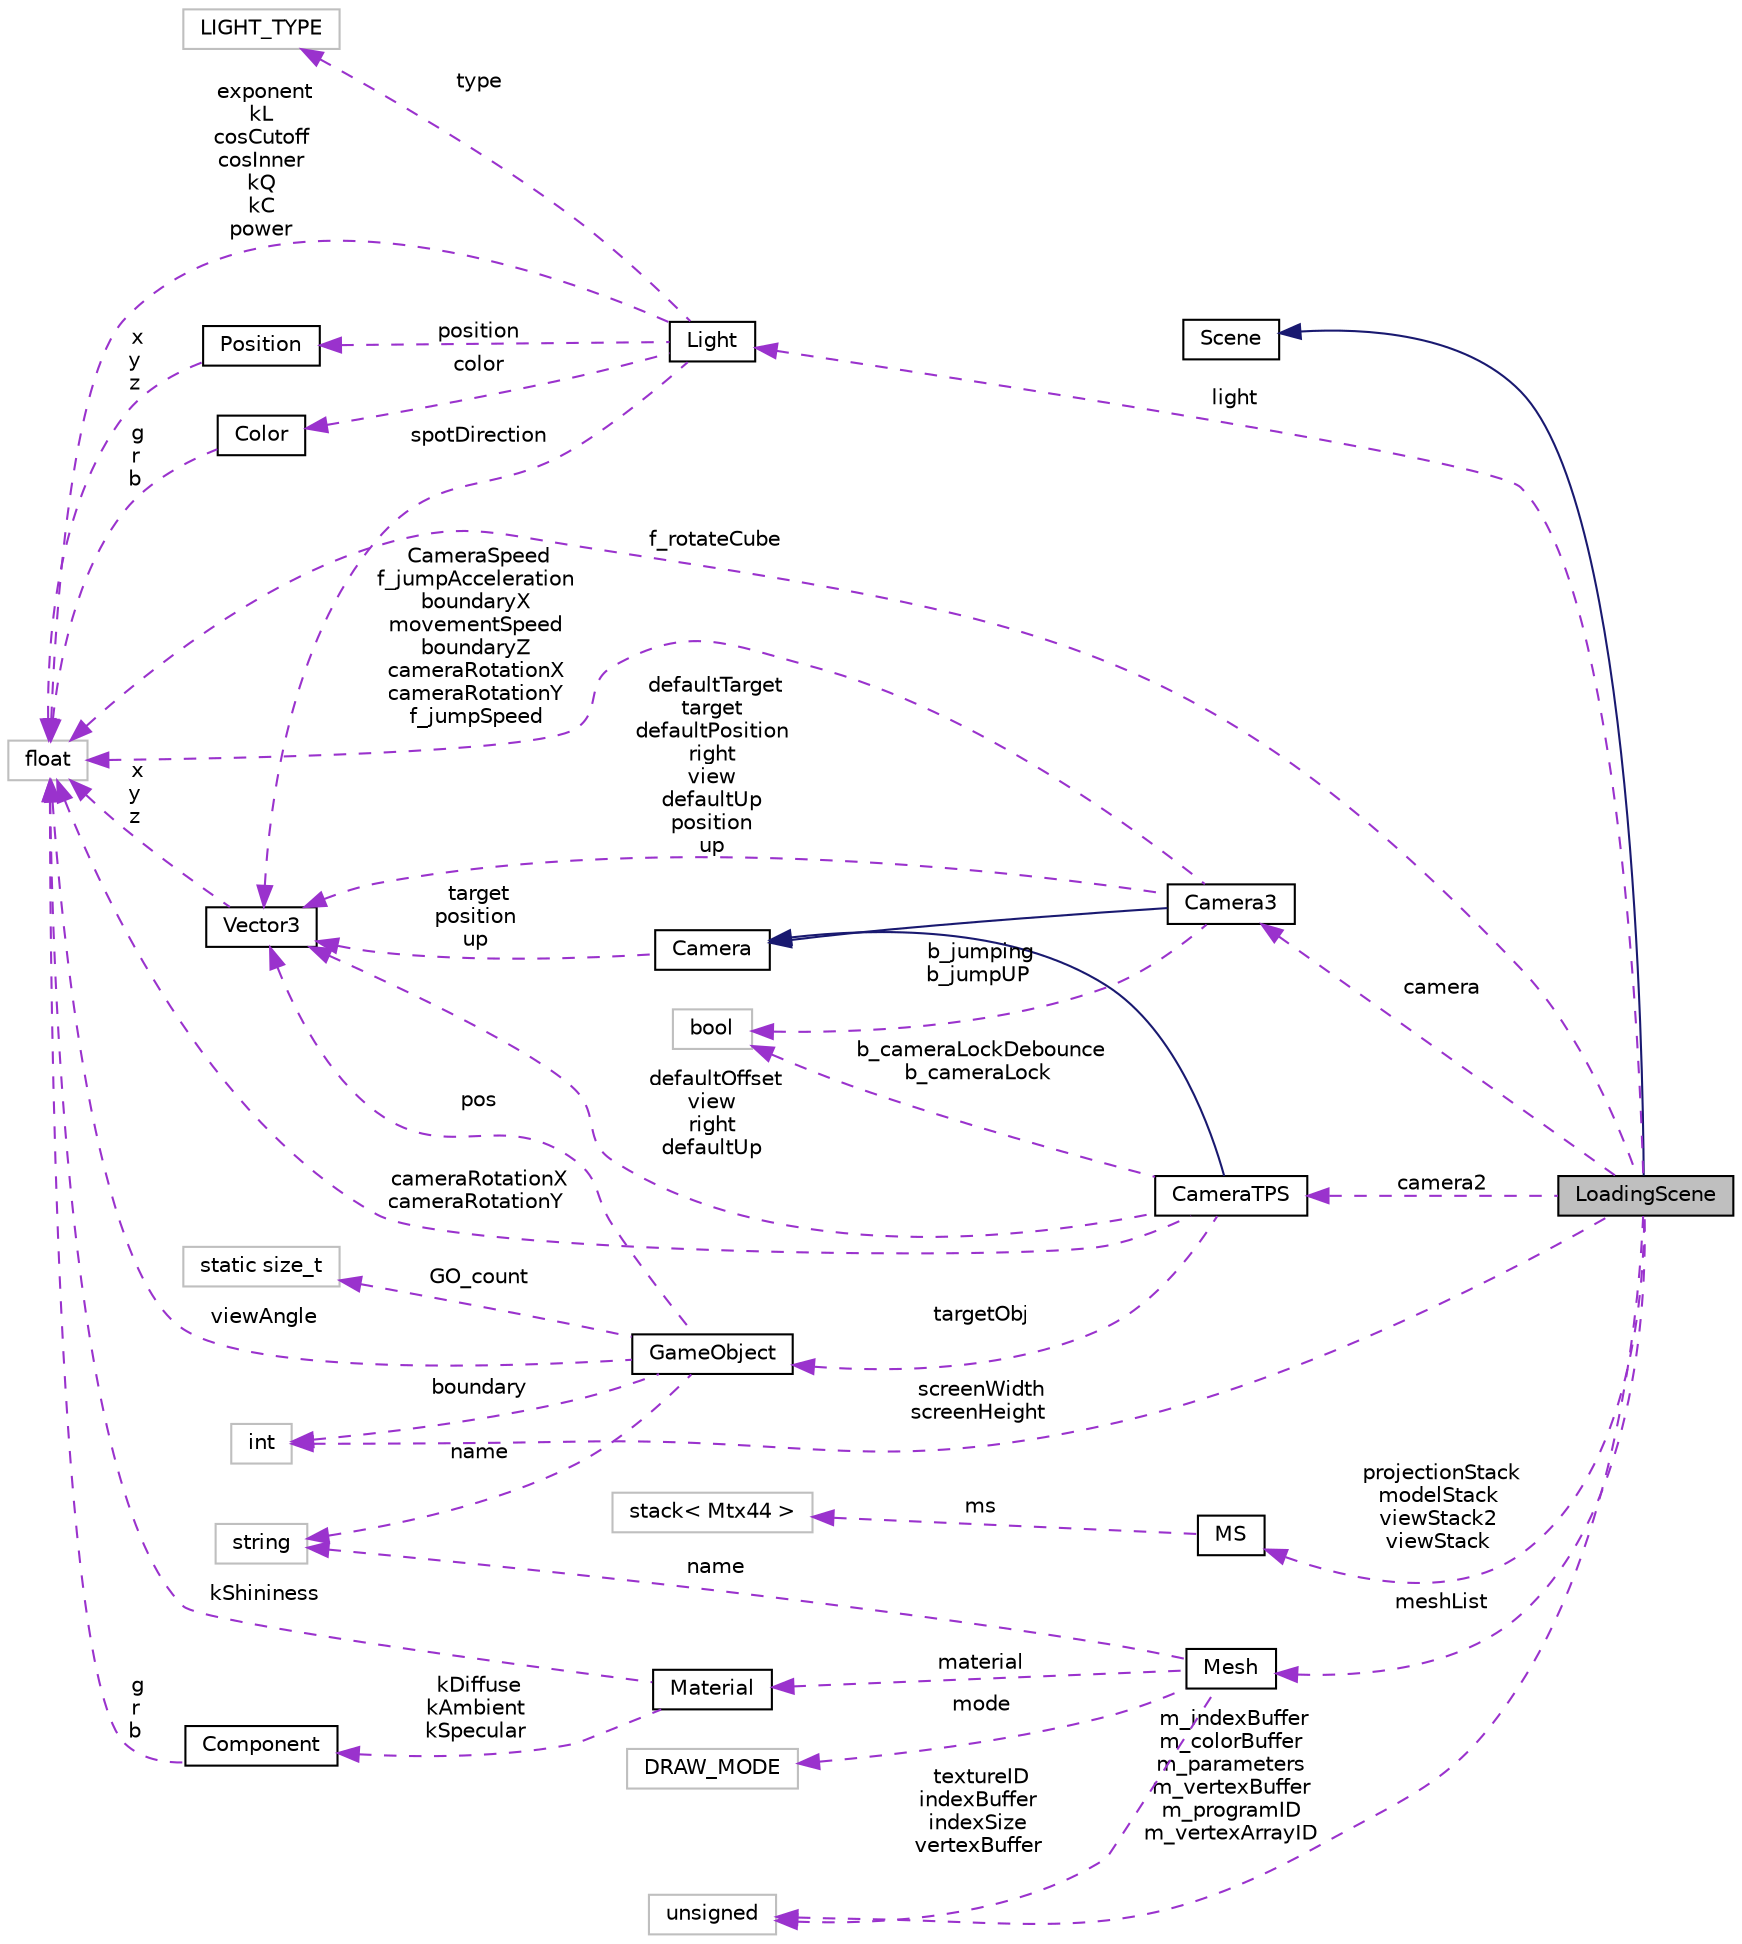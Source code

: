 digraph "LoadingScene"
{
  bgcolor="transparent";
  edge [fontname="Helvetica",fontsize="10",labelfontname="Helvetica",labelfontsize="10"];
  node [fontname="Helvetica",fontsize="10",shape=record];
  rankdir="LR";
  Node1 [label="LoadingScene",height=0.2,width=0.4,color="black", fillcolor="grey75", style="filled", fontcolor="black"];
  Node2 -> Node1 [dir="back",color="midnightblue",fontsize="10",style="solid",fontname="Helvetica"];
  Node2 [label="Scene",height=0.2,width=0.4,color="black",URL="$classScene.html",tooltip="Class for Scene /*. "];
  Node3 -> Node1 [dir="back",color="darkorchid3",fontsize="10",style="dashed",label=" light" ,fontname="Helvetica"];
  Node3 [label="Light",height=0.2,width=0.4,color="black",URL="$structLight.html",tooltip="Struct for Light /*. "];
  Node4 -> Node3 [dir="back",color="darkorchid3",fontsize="10",style="dashed",label=" type" ,fontname="Helvetica"];
  Node4 [label="LIGHT_TYPE",height=0.2,width=0.4,color="grey75"];
  Node5 -> Node3 [dir="back",color="darkorchid3",fontsize="10",style="dashed",label=" exponent\nkL\ncosCutoff\ncosInner\nkQ\nkC\npower" ,fontname="Helvetica"];
  Node5 [label="float",height=0.2,width=0.4,color="grey75"];
  Node6 -> Node3 [dir="back",color="darkorchid3",fontsize="10",style="dashed",label=" spotDirection" ,fontname="Helvetica"];
  Node6 [label="Vector3",height=0.2,width=0.4,color="black",URL="$structVector3.html",tooltip="Defines a 3D vector and its methods. "];
  Node5 -> Node6 [dir="back",color="darkorchid3",fontsize="10",style="dashed",label=" x\ny\nz" ,fontname="Helvetica"];
  Node7 -> Node3 [dir="back",color="darkorchid3",fontsize="10",style="dashed",label=" position" ,fontname="Helvetica"];
  Node7 [label="Position",height=0.2,width=0.4,color="black",URL="$structPosition.html",tooltip="Struct for the Position /*. "];
  Node5 -> Node7 [dir="back",color="darkorchid3",fontsize="10",style="dashed",label=" x\ny\nz" ,fontname="Helvetica"];
  Node8 -> Node3 [dir="back",color="darkorchid3",fontsize="10",style="dashed",label=" color" ,fontname="Helvetica"];
  Node8 [label="Color",height=0.2,width=0.4,color="black",URL="$structColor.html",tooltip="Struct for the colors /*. "];
  Node5 -> Node8 [dir="back",color="darkorchid3",fontsize="10",style="dashed",label=" g\nr\nb" ,fontname="Helvetica"];
  Node9 -> Node1 [dir="back",color="darkorchid3",fontsize="10",style="dashed",label=" camera" ,fontname="Helvetica"];
  Node9 [label="Camera3",height=0.2,width=0.4,color="black",URL="$classCamera3.html",tooltip="Class for the third type of camera (Inheriting from Camera) /*. "];
  Node10 -> Node9 [dir="back",color="midnightblue",fontsize="10",style="solid",fontname="Helvetica"];
  Node10 [label="Camera",height=0.2,width=0.4,color="black",URL="$classCamera.html",tooltip="Class for the first type of camera /*. "];
  Node6 -> Node10 [dir="back",color="darkorchid3",fontsize="10",style="dashed",label=" target\nposition\nup" ,fontname="Helvetica"];
  Node5 -> Node9 [dir="back",color="darkorchid3",fontsize="10",style="dashed",label=" CameraSpeed\nf_jumpAcceleration\nboundaryX\nmovementSpeed\nboundaryZ\ncameraRotationX\ncameraRotationY\nf_jumpSpeed" ,fontname="Helvetica"];
  Node6 -> Node9 [dir="back",color="darkorchid3",fontsize="10",style="dashed",label=" defaultTarget\ntarget\ndefaultPosition\nright\nview\ndefaultUp\nposition\nup" ,fontname="Helvetica"];
  Node11 -> Node9 [dir="back",color="darkorchid3",fontsize="10",style="dashed",label=" b_jumping\nb_jumpUP" ,fontname="Helvetica"];
  Node11 [label="bool",height=0.2,width=0.4,color="grey75"];
  Node12 -> Node1 [dir="back",color="darkorchid3",fontsize="10",style="dashed",label=" camera2" ,fontname="Helvetica"];
  Node12 [label="CameraTPS",height=0.2,width=0.4,color="black",URL="$classCameraTPS.html",tooltip="Class for the third type of camera (Inheriting from Camera) /*. "];
  Node10 -> Node12 [dir="back",color="midnightblue",fontsize="10",style="solid",fontname="Helvetica"];
  Node13 -> Node12 [dir="back",color="darkorchid3",fontsize="10",style="dashed",label=" targetObj" ,fontname="Helvetica"];
  Node13 [label="GameObject",height=0.2,width=0.4,color="black",URL="$classGameObject.html",tooltip="Class for GameObject /*. "];
  Node5 -> Node13 [dir="back",color="darkorchid3",fontsize="10",style="dashed",label=" viewAngle" ,fontname="Helvetica"];
  Node6 -> Node13 [dir="back",color="darkorchid3",fontsize="10",style="dashed",label=" pos" ,fontname="Helvetica"];
  Node14 -> Node13 [dir="back",color="darkorchid3",fontsize="10",style="dashed",label=" boundary" ,fontname="Helvetica"];
  Node14 [label="int",height=0.2,width=0.4,color="grey75"];
  Node15 -> Node13 [dir="back",color="darkorchid3",fontsize="10",style="dashed",label=" name" ,fontname="Helvetica"];
  Node15 [label="string",height=0.2,width=0.4,color="grey75"];
  Node16 -> Node13 [dir="back",color="darkorchid3",fontsize="10",style="dashed",label=" GO_count" ,fontname="Helvetica"];
  Node16 [label="static size_t",height=0.2,width=0.4,color="grey75"];
  Node5 -> Node12 [dir="back",color="darkorchid3",fontsize="10",style="dashed",label=" cameraRotationX\ncameraRotationY" ,fontname="Helvetica"];
  Node6 -> Node12 [dir="back",color="darkorchid3",fontsize="10",style="dashed",label=" defaultOffset\nview\nright\ndefaultUp" ,fontname="Helvetica"];
  Node11 -> Node12 [dir="back",color="darkorchid3",fontsize="10",style="dashed",label=" b_cameraLockDebounce\nb_cameraLock" ,fontname="Helvetica"];
  Node5 -> Node1 [dir="back",color="darkorchid3",fontsize="10",style="dashed",label=" f_rotateCube" ,fontname="Helvetica"];
  Node17 -> Node1 [dir="back",color="darkorchid3",fontsize="10",style="dashed",label=" projectionStack\nmodelStack\nviewStack2\nviewStack" ,fontname="Helvetica"];
  Node17 [label="MS",height=0.2,width=0.4,color="black",URL="$classMS.html",tooltip="Matrix Stack class. "];
  Node18 -> Node17 [dir="back",color="darkorchid3",fontsize="10",style="dashed",label=" ms" ,fontname="Helvetica"];
  Node18 [label="stack\< Mtx44 \>",height=0.2,width=0.4,color="grey75"];
  Node14 -> Node1 [dir="back",color="darkorchid3",fontsize="10",style="dashed",label=" screenWidth\nscreenHeight" ,fontname="Helvetica"];
  Node19 -> Node1 [dir="back",color="darkorchid3",fontsize="10",style="dashed",label=" meshList" ,fontname="Helvetica"];
  Node19 [label="Mesh",height=0.2,width=0.4,color="black",URL="$classMesh.html",tooltip="To store VBO (vertex & color buffer) and IBO (index buffer) "];
  Node20 -> Node19 [dir="back",color="darkorchid3",fontsize="10",style="dashed",label=" material" ,fontname="Helvetica"];
  Node20 [label="Material",height=0.2,width=0.4,color="black",URL="$structMaterial.html",tooltip="Struct for material /*. "];
  Node5 -> Node20 [dir="back",color="darkorchid3",fontsize="10",style="dashed",label=" kShininess" ,fontname="Helvetica"];
  Node21 -> Node20 [dir="back",color="darkorchid3",fontsize="10",style="dashed",label=" kDiffuse\nkAmbient\nkSpecular" ,fontname="Helvetica"];
  Node21 [label="Component",height=0.2,width=0.4,color="black",URL="$structComponent.html",tooltip="Struct for component /*. "];
  Node5 -> Node21 [dir="back",color="darkorchid3",fontsize="10",style="dashed",label=" g\nr\nb" ,fontname="Helvetica"];
  Node22 -> Node19 [dir="back",color="darkorchid3",fontsize="10",style="dashed",label=" mode" ,fontname="Helvetica"];
  Node22 [label="DRAW_MODE",height=0.2,width=0.4,color="grey75"];
  Node15 -> Node19 [dir="back",color="darkorchid3",fontsize="10",style="dashed",label=" name" ,fontname="Helvetica"];
  Node23 -> Node19 [dir="back",color="darkorchid3",fontsize="10",style="dashed",label=" textureID\nindexBuffer\nindexSize\nvertexBuffer" ,fontname="Helvetica"];
  Node23 [label="unsigned",height=0.2,width=0.4,color="grey75"];
  Node23 -> Node1 [dir="back",color="darkorchid3",fontsize="10",style="dashed",label=" m_indexBuffer\nm_colorBuffer\nm_parameters\nm_vertexBuffer\nm_programID\nm_vertexArrayID" ,fontname="Helvetica"];
}
